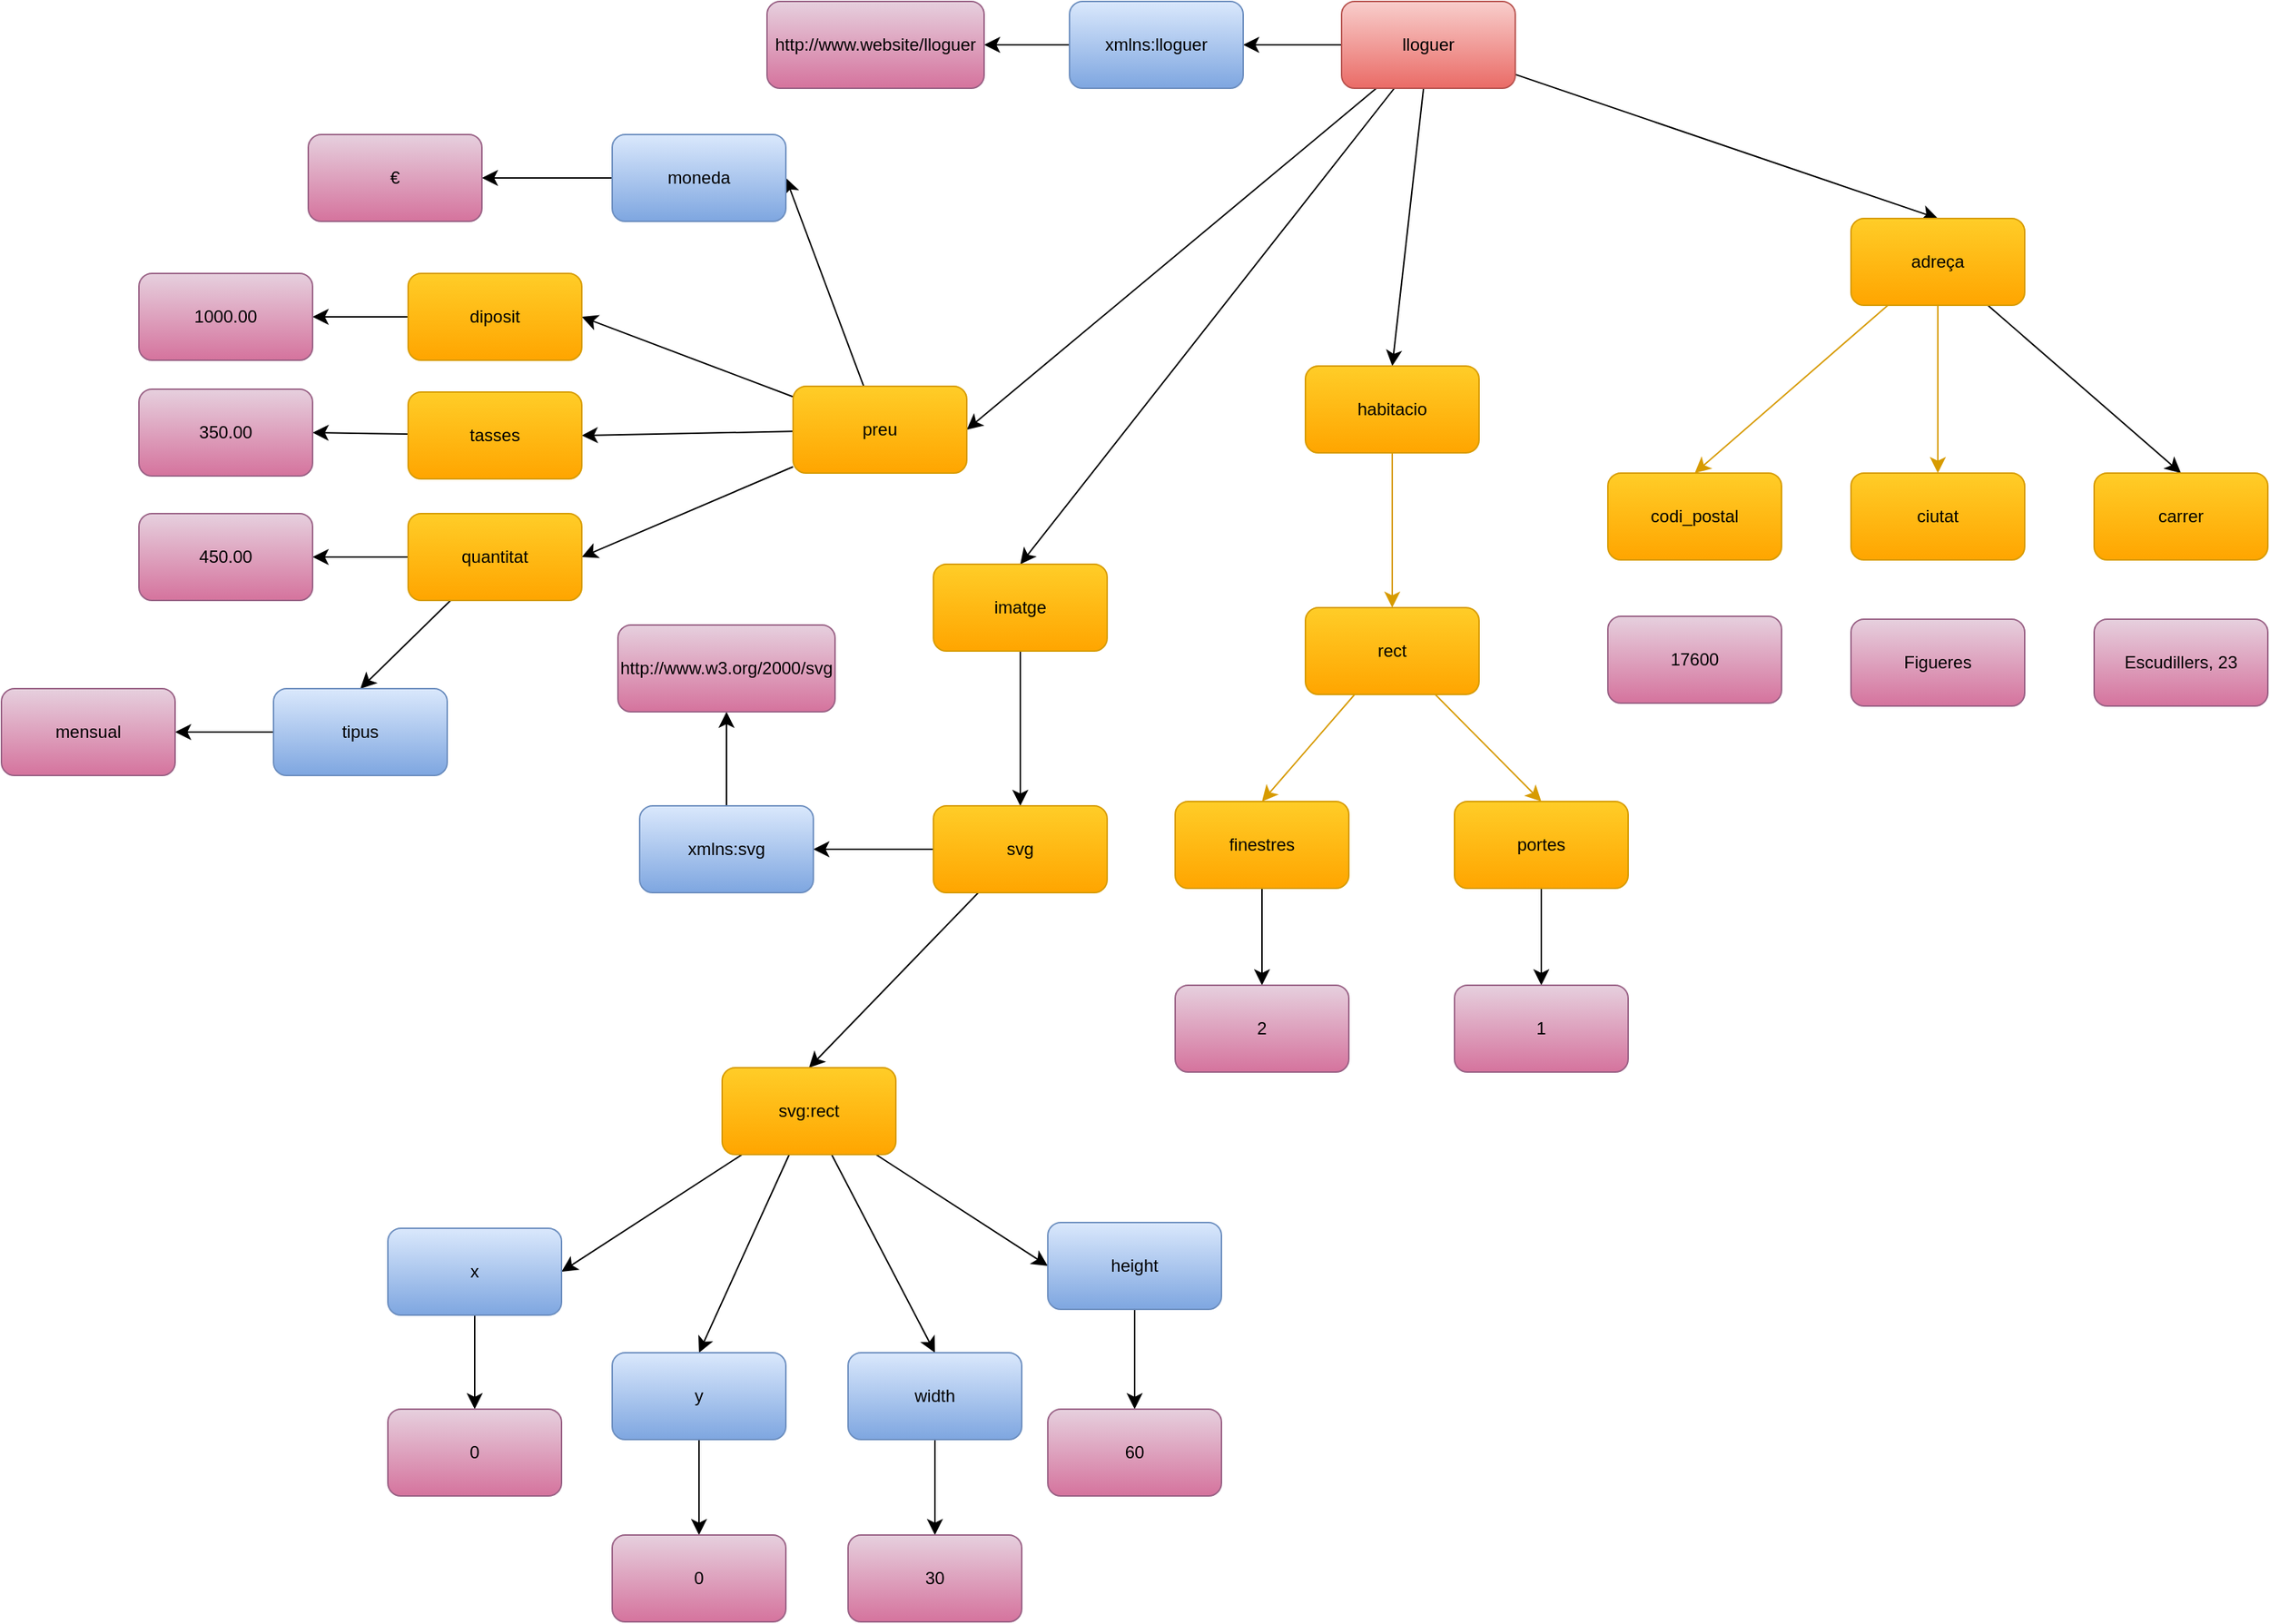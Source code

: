 <mxfile version="24.7.16">
  <diagram name="Página-1" id="BwyvmdqjcdfnjLDLSRpH">
    <mxGraphModel dx="3340" dy="1370" grid="0" gridSize="10" guides="1" tooltips="1" connect="1" arrows="1" fold="1" page="0" pageScale="1" pageWidth="827" pageHeight="1169" math="0" shadow="0">
      <root>
        <mxCell id="0" />
        <mxCell id="1" parent="0" />
        <mxCell id="SM932kIX6GgoQ4ExuH_k-5" style="edgeStyle=none;curved=1;rounded=0;orthogonalLoop=1;jettySize=auto;html=1;entryX=1;entryY=0.5;entryDx=0;entryDy=0;fontSize=12;startSize=8;endSize=8;" edge="1" parent="1" source="SM932kIX6GgoQ4ExuH_k-1" target="SM932kIX6GgoQ4ExuH_k-2">
          <mxGeometry relative="1" as="geometry" />
        </mxCell>
        <mxCell id="SM932kIX6GgoQ4ExuH_k-11" style="edgeStyle=none;curved=1;rounded=0;orthogonalLoop=1;jettySize=auto;html=1;entryX=0.5;entryY=0;entryDx=0;entryDy=0;fontSize=12;startSize=8;endSize=8;" edge="1" parent="1" source="SM932kIX6GgoQ4ExuH_k-1" target="SM932kIX6GgoQ4ExuH_k-6">
          <mxGeometry relative="1" as="geometry" />
        </mxCell>
        <mxCell id="SM932kIX6GgoQ4ExuH_k-12" style="edgeStyle=none;curved=1;rounded=0;orthogonalLoop=1;jettySize=auto;html=1;entryX=0.5;entryY=0;entryDx=0;entryDy=0;fontSize=12;startSize=8;endSize=8;" edge="1" parent="1" source="SM932kIX6GgoQ4ExuH_k-1" target="SM932kIX6GgoQ4ExuH_k-8">
          <mxGeometry relative="1" as="geometry" />
        </mxCell>
        <mxCell id="SM932kIX6GgoQ4ExuH_k-31" style="edgeStyle=none;curved=1;rounded=0;orthogonalLoop=1;jettySize=auto;html=1;entryX=0.5;entryY=0;entryDx=0;entryDy=0;fontSize=12;startSize=8;endSize=8;" edge="1" parent="1" source="SM932kIX6GgoQ4ExuH_k-1" target="SM932kIX6GgoQ4ExuH_k-30">
          <mxGeometry relative="1" as="geometry" />
        </mxCell>
        <mxCell id="SM932kIX6GgoQ4ExuH_k-49" style="edgeStyle=none;curved=1;rounded=0;orthogonalLoop=1;jettySize=auto;html=1;entryX=1;entryY=0.5;entryDx=0;entryDy=0;fontSize=12;startSize=8;endSize=8;" edge="1" parent="1" source="SM932kIX6GgoQ4ExuH_k-1" target="SM932kIX6GgoQ4ExuH_k-48">
          <mxGeometry relative="1" as="geometry" />
        </mxCell>
        <mxCell id="SM932kIX6GgoQ4ExuH_k-1" value="lloguer" style="rounded=1;whiteSpace=wrap;html=1;fillColor=#f8cecc;strokeColor=#b85450;gradientColor=#ea6b66;" vertex="1" parent="1">
          <mxGeometry x="112" y="33" width="120" height="60" as="geometry" />
        </mxCell>
        <mxCell id="SM932kIX6GgoQ4ExuH_k-4" style="edgeStyle=none;curved=1;rounded=0;orthogonalLoop=1;jettySize=auto;html=1;entryX=1;entryY=0.5;entryDx=0;entryDy=0;fontSize=12;startSize=8;endSize=8;" edge="1" parent="1" source="SM932kIX6GgoQ4ExuH_k-2" target="SM932kIX6GgoQ4ExuH_k-3">
          <mxGeometry relative="1" as="geometry" />
        </mxCell>
        <mxCell id="SM932kIX6GgoQ4ExuH_k-2" value="xmlns:lloguer" style="rounded=1;whiteSpace=wrap;html=1;fillColor=#dae8fc;strokeColor=#6c8ebf;gradientColor=#7ea6e0;" vertex="1" parent="1">
          <mxGeometry x="-76" y="33" width="120" height="60" as="geometry" />
        </mxCell>
        <mxCell id="SM932kIX6GgoQ4ExuH_k-3" value="http://www.website/lloguer" style="rounded=1;whiteSpace=wrap;html=1;fillColor=#e6d0de;strokeColor=#996185;gradientColor=#d5739d;" vertex="1" parent="1">
          <mxGeometry x="-285" y="33" width="150" height="60" as="geometry" />
        </mxCell>
        <mxCell id="SM932kIX6GgoQ4ExuH_k-13" style="edgeStyle=none;curved=1;rounded=0;orthogonalLoop=1;jettySize=auto;html=1;entryX=0.5;entryY=0;entryDx=0;entryDy=0;fontSize=12;startSize=8;endSize=8;fillColor=#ffcd28;gradientColor=#ffa500;strokeColor=#d79b00;" edge="1" parent="1" source="SM932kIX6GgoQ4ExuH_k-6" target="SM932kIX6GgoQ4ExuH_k-9">
          <mxGeometry relative="1" as="geometry" />
        </mxCell>
        <mxCell id="SM932kIX6GgoQ4ExuH_k-14" style="edgeStyle=none;curved=1;rounded=0;orthogonalLoop=1;jettySize=auto;html=1;entryX=0.5;entryY=0;entryDx=0;entryDy=0;fontSize=12;startSize=8;endSize=8;fillColor=#ffcd28;gradientColor=#ffa500;strokeColor=#d79b00;" edge="1" parent="1" source="SM932kIX6GgoQ4ExuH_k-6" target="SM932kIX6GgoQ4ExuH_k-7">
          <mxGeometry relative="1" as="geometry" />
        </mxCell>
        <mxCell id="SM932kIX6GgoQ4ExuH_k-24" style="edgeStyle=none;curved=1;rounded=0;orthogonalLoop=1;jettySize=auto;html=1;entryX=0.5;entryY=0;entryDx=0;entryDy=0;fontSize=12;startSize=8;endSize=8;" edge="1" parent="1" source="SM932kIX6GgoQ4ExuH_k-6" target="SM932kIX6GgoQ4ExuH_k-23">
          <mxGeometry relative="1" as="geometry" />
        </mxCell>
        <mxCell id="SM932kIX6GgoQ4ExuH_k-6" value="adreça" style="rounded=1;whiteSpace=wrap;html=1;fillColor=#ffcd28;strokeColor=#d79b00;gradientColor=#ffa500;" vertex="1" parent="1">
          <mxGeometry x="464" y="183" width="120" height="60" as="geometry" />
        </mxCell>
        <mxCell id="SM932kIX6GgoQ4ExuH_k-7" value="ciutat" style="rounded=1;whiteSpace=wrap;html=1;fillColor=#ffcd28;strokeColor=#d79b00;gradientColor=#ffa500;" vertex="1" parent="1">
          <mxGeometry x="464" y="359" width="120" height="60" as="geometry" />
        </mxCell>
        <mxCell id="SM932kIX6GgoQ4ExuH_k-18" style="edgeStyle=none;curved=1;rounded=0;orthogonalLoop=1;jettySize=auto;html=1;entryX=0.5;entryY=0;entryDx=0;entryDy=0;fontSize=12;startSize=8;endSize=8;fillColor=#ffcd28;gradientColor=#ffa500;strokeColor=#d79b00;" edge="1" parent="1" source="SM932kIX6GgoQ4ExuH_k-8" target="SM932kIX6GgoQ4ExuH_k-15">
          <mxGeometry relative="1" as="geometry" />
        </mxCell>
        <mxCell id="SM932kIX6GgoQ4ExuH_k-8" value="habitacio" style="rounded=1;whiteSpace=wrap;html=1;fillColor=#ffcd28;strokeColor=#d79b00;gradientColor=#ffa500;" vertex="1" parent="1">
          <mxGeometry x="87" y="285" width="120" height="60" as="geometry" />
        </mxCell>
        <mxCell id="SM932kIX6GgoQ4ExuH_k-9" value="codi_postal" style="rounded=1;whiteSpace=wrap;html=1;fillColor=#ffcd28;strokeColor=#d79b00;gradientColor=#ffa500;" vertex="1" parent="1">
          <mxGeometry x="296" y="359" width="120" height="60" as="geometry" />
        </mxCell>
        <mxCell id="SM932kIX6GgoQ4ExuH_k-19" style="edgeStyle=none;curved=1;rounded=0;orthogonalLoop=1;jettySize=auto;html=1;entryX=0.5;entryY=0;entryDx=0;entryDy=0;fontSize=12;startSize=8;endSize=8;fillColor=#ffcd28;gradientColor=#ffa500;strokeColor=#d79b00;" edge="1" parent="1" source="SM932kIX6GgoQ4ExuH_k-15" target="SM932kIX6GgoQ4ExuH_k-17">
          <mxGeometry relative="1" as="geometry" />
        </mxCell>
        <mxCell id="SM932kIX6GgoQ4ExuH_k-20" style="edgeStyle=none;curved=1;rounded=0;orthogonalLoop=1;jettySize=auto;html=1;entryX=0.5;entryY=0;entryDx=0;entryDy=0;fontSize=12;startSize=8;endSize=8;fillColor=#ffcd28;gradientColor=#ffa500;strokeColor=#d79b00;" edge="1" parent="1" source="SM932kIX6GgoQ4ExuH_k-15" target="SM932kIX6GgoQ4ExuH_k-16">
          <mxGeometry relative="1" as="geometry" />
        </mxCell>
        <mxCell id="SM932kIX6GgoQ4ExuH_k-15" value="rect" style="rounded=1;whiteSpace=wrap;html=1;fillColor=#ffcd28;strokeColor=#d79b00;gradientColor=#ffa500;" vertex="1" parent="1">
          <mxGeometry x="87" y="452" width="120" height="60" as="geometry" />
        </mxCell>
        <mxCell id="SM932kIX6GgoQ4ExuH_k-28" style="edgeStyle=none;curved=1;rounded=0;orthogonalLoop=1;jettySize=auto;html=1;entryX=0.5;entryY=0;entryDx=0;entryDy=0;fontSize=12;startSize=8;endSize=8;" edge="1" parent="1" source="SM932kIX6GgoQ4ExuH_k-16" target="SM932kIX6GgoQ4ExuH_k-26">
          <mxGeometry relative="1" as="geometry" />
        </mxCell>
        <mxCell id="SM932kIX6GgoQ4ExuH_k-16" value="finestres" style="rounded=1;whiteSpace=wrap;html=1;fillColor=#ffcd28;strokeColor=#d79b00;gradientColor=#ffa500;" vertex="1" parent="1">
          <mxGeometry x="-3" y="586" width="120" height="60" as="geometry" />
        </mxCell>
        <mxCell id="SM932kIX6GgoQ4ExuH_k-29" style="edgeStyle=none;curved=1;rounded=0;orthogonalLoop=1;jettySize=auto;html=1;fontSize=12;startSize=8;endSize=8;entryX=0.5;entryY=0;entryDx=0;entryDy=0;" edge="1" parent="1" source="SM932kIX6GgoQ4ExuH_k-17" target="SM932kIX6GgoQ4ExuH_k-27">
          <mxGeometry relative="1" as="geometry" />
        </mxCell>
        <mxCell id="SM932kIX6GgoQ4ExuH_k-17" value="portes" style="rounded=1;whiteSpace=wrap;html=1;fillColor=#ffcd28;strokeColor=#d79b00;gradientColor=#ffa500;" vertex="1" parent="1">
          <mxGeometry x="190" y="586" width="120" height="60" as="geometry" />
        </mxCell>
        <mxCell id="SM932kIX6GgoQ4ExuH_k-21" value="17600" style="rounded=1;whiteSpace=wrap;html=1;fillColor=#e6d0de;strokeColor=#996185;gradientColor=#d5739d;" vertex="1" parent="1">
          <mxGeometry x="296" y="458" width="120" height="60" as="geometry" />
        </mxCell>
        <mxCell id="SM932kIX6GgoQ4ExuH_k-22" value="Figueres" style="rounded=1;whiteSpace=wrap;html=1;fillColor=#e6d0de;strokeColor=#996185;gradientColor=#d5739d;" vertex="1" parent="1">
          <mxGeometry x="464" y="460" width="120" height="60" as="geometry" />
        </mxCell>
        <mxCell id="SM932kIX6GgoQ4ExuH_k-23" value="carrer" style="rounded=1;whiteSpace=wrap;html=1;fillColor=#ffcd28;strokeColor=#d79b00;gradientColor=#ffa500;" vertex="1" parent="1">
          <mxGeometry x="632" y="359" width="120" height="60" as="geometry" />
        </mxCell>
        <mxCell id="SM932kIX6GgoQ4ExuH_k-25" value="Escudillers, 23" style="rounded=1;whiteSpace=wrap;html=1;fillColor=#e6d0de;strokeColor=#996185;gradientColor=#d5739d;" vertex="1" parent="1">
          <mxGeometry x="632" y="460" width="120" height="60" as="geometry" />
        </mxCell>
        <mxCell id="SM932kIX6GgoQ4ExuH_k-26" value="2" style="rounded=1;whiteSpace=wrap;html=1;fillColor=#e6d0de;strokeColor=#996185;gradientColor=#d5739d;" vertex="1" parent="1">
          <mxGeometry x="-3" y="713" width="120" height="60" as="geometry" />
        </mxCell>
        <mxCell id="SM932kIX6GgoQ4ExuH_k-27" value="1" style="rounded=1;whiteSpace=wrap;html=1;fillColor=#e6d0de;strokeColor=#996185;gradientColor=#d5739d;" vertex="1" parent="1">
          <mxGeometry x="190" y="713" width="120" height="60" as="geometry" />
        </mxCell>
        <mxCell id="SM932kIX6GgoQ4ExuH_k-35" style="edgeStyle=none;curved=1;rounded=0;orthogonalLoop=1;jettySize=auto;html=1;entryX=0.5;entryY=0;entryDx=0;entryDy=0;fontSize=12;startSize=8;endSize=8;" edge="1" parent="1" source="SM932kIX6GgoQ4ExuH_k-30" target="SM932kIX6GgoQ4ExuH_k-32">
          <mxGeometry relative="1" as="geometry" />
        </mxCell>
        <mxCell id="SM932kIX6GgoQ4ExuH_k-30" value="imatge" style="rounded=1;whiteSpace=wrap;html=1;fillColor=#ffcd28;strokeColor=#d79b00;gradientColor=#ffa500;" vertex="1" parent="1">
          <mxGeometry x="-170" y="422" width="120" height="60" as="geometry" />
        </mxCell>
        <mxCell id="SM932kIX6GgoQ4ExuH_k-34" style="edgeStyle=none;curved=1;rounded=0;orthogonalLoop=1;jettySize=auto;html=1;entryX=1;entryY=0.5;entryDx=0;entryDy=0;fontSize=12;startSize=8;endSize=8;" edge="1" parent="1" source="SM932kIX6GgoQ4ExuH_k-32" target="SM932kIX6GgoQ4ExuH_k-33">
          <mxGeometry relative="1" as="geometry" />
        </mxCell>
        <mxCell id="SM932kIX6GgoQ4ExuH_k-39" style="edgeStyle=none;curved=1;rounded=0;orthogonalLoop=1;jettySize=auto;html=1;entryX=0.5;entryY=0;entryDx=0;entryDy=0;fontSize=12;startSize=8;endSize=8;" edge="1" parent="1" source="SM932kIX6GgoQ4ExuH_k-32" target="SM932kIX6GgoQ4ExuH_k-38">
          <mxGeometry relative="1" as="geometry" />
        </mxCell>
        <mxCell id="SM932kIX6GgoQ4ExuH_k-32" value="svg" style="rounded=1;whiteSpace=wrap;html=1;fillColor=#ffcd28;strokeColor=#d79b00;gradientColor=#ffa500;" vertex="1" parent="1">
          <mxGeometry x="-170" y="589" width="120" height="60" as="geometry" />
        </mxCell>
        <mxCell id="SM932kIX6GgoQ4ExuH_k-37" style="edgeStyle=none;curved=1;rounded=0;orthogonalLoop=1;jettySize=auto;html=1;entryX=0.5;entryY=1;entryDx=0;entryDy=0;fontSize=12;startSize=8;endSize=8;" edge="1" parent="1" source="SM932kIX6GgoQ4ExuH_k-33" target="SM932kIX6GgoQ4ExuH_k-36">
          <mxGeometry relative="1" as="geometry" />
        </mxCell>
        <mxCell id="SM932kIX6GgoQ4ExuH_k-33" value="xmlns:svg" style="rounded=1;whiteSpace=wrap;html=1;fillColor=#dae8fc;strokeColor=#6c8ebf;gradientColor=#7ea6e0;" vertex="1" parent="1">
          <mxGeometry x="-373" y="589" width="120" height="60" as="geometry" />
        </mxCell>
        <mxCell id="SM932kIX6GgoQ4ExuH_k-36" value="http://www.w3.org/2000/svg" style="rounded=1;whiteSpace=wrap;html=1;fillColor=#e6d0de;strokeColor=#996185;gradientColor=#d5739d;" vertex="1" parent="1">
          <mxGeometry x="-388" y="464" width="150" height="60" as="geometry" />
        </mxCell>
        <mxCell id="SM932kIX6GgoQ4ExuH_k-44" style="edgeStyle=none;curved=1;rounded=0;orthogonalLoop=1;jettySize=auto;html=1;entryX=1;entryY=0.5;entryDx=0;entryDy=0;fontSize=12;startSize=8;endSize=8;" edge="1" parent="1" source="SM932kIX6GgoQ4ExuH_k-38" target="SM932kIX6GgoQ4ExuH_k-40">
          <mxGeometry relative="1" as="geometry" />
        </mxCell>
        <mxCell id="SM932kIX6GgoQ4ExuH_k-45" style="edgeStyle=none;curved=1;rounded=0;orthogonalLoop=1;jettySize=auto;html=1;entryX=0.5;entryY=0;entryDx=0;entryDy=0;fontSize=12;startSize=8;endSize=8;" edge="1" parent="1" source="SM932kIX6GgoQ4ExuH_k-38" target="SM932kIX6GgoQ4ExuH_k-41">
          <mxGeometry relative="1" as="geometry" />
        </mxCell>
        <mxCell id="SM932kIX6GgoQ4ExuH_k-46" style="edgeStyle=none;curved=1;rounded=0;orthogonalLoop=1;jettySize=auto;html=1;entryX=0.5;entryY=0;entryDx=0;entryDy=0;fontSize=12;startSize=8;endSize=8;" edge="1" parent="1" source="SM932kIX6GgoQ4ExuH_k-38" target="SM932kIX6GgoQ4ExuH_k-42">
          <mxGeometry relative="1" as="geometry" />
        </mxCell>
        <mxCell id="SM932kIX6GgoQ4ExuH_k-47" style="edgeStyle=none;curved=1;rounded=0;orthogonalLoop=1;jettySize=auto;html=1;entryX=0;entryY=0.5;entryDx=0;entryDy=0;fontSize=12;startSize=8;endSize=8;" edge="1" parent="1" source="SM932kIX6GgoQ4ExuH_k-38" target="SM932kIX6GgoQ4ExuH_k-43">
          <mxGeometry relative="1" as="geometry" />
        </mxCell>
        <mxCell id="SM932kIX6GgoQ4ExuH_k-38" value="svg:rect" style="rounded=1;whiteSpace=wrap;html=1;fillColor=#ffcd28;strokeColor=#d79b00;gradientColor=#ffa500;" vertex="1" parent="1">
          <mxGeometry x="-316" y="770" width="120" height="60" as="geometry" />
        </mxCell>
        <mxCell id="SM932kIX6GgoQ4ExuH_k-77" style="edgeStyle=none;curved=1;rounded=0;orthogonalLoop=1;jettySize=auto;html=1;entryX=0.5;entryY=0;entryDx=0;entryDy=0;fontSize=12;startSize=8;endSize=8;" edge="1" parent="1" source="SM932kIX6GgoQ4ExuH_k-40" target="SM932kIX6GgoQ4ExuH_k-73">
          <mxGeometry relative="1" as="geometry" />
        </mxCell>
        <mxCell id="SM932kIX6GgoQ4ExuH_k-40" value="x" style="rounded=1;whiteSpace=wrap;html=1;fillColor=#dae8fc;strokeColor=#6c8ebf;gradientColor=#7ea6e0;" vertex="1" parent="1">
          <mxGeometry x="-547" y="881" width="120" height="60" as="geometry" />
        </mxCell>
        <mxCell id="SM932kIX6GgoQ4ExuH_k-78" style="edgeStyle=none;curved=1;rounded=0;orthogonalLoop=1;jettySize=auto;html=1;entryX=0.5;entryY=0;entryDx=0;entryDy=0;fontSize=12;startSize=8;endSize=8;" edge="1" parent="1" source="SM932kIX6GgoQ4ExuH_k-41" target="SM932kIX6GgoQ4ExuH_k-74">
          <mxGeometry relative="1" as="geometry" />
        </mxCell>
        <mxCell id="SM932kIX6GgoQ4ExuH_k-41" value="y" style="rounded=1;whiteSpace=wrap;html=1;fillColor=#dae8fc;strokeColor=#6c8ebf;gradientColor=#7ea6e0;" vertex="1" parent="1">
          <mxGeometry x="-392" y="967" width="120" height="60" as="geometry" />
        </mxCell>
        <mxCell id="SM932kIX6GgoQ4ExuH_k-79" style="edgeStyle=none;curved=1;rounded=0;orthogonalLoop=1;jettySize=auto;html=1;entryX=0.5;entryY=0;entryDx=0;entryDy=0;fontSize=12;startSize=8;endSize=8;" edge="1" parent="1" source="SM932kIX6GgoQ4ExuH_k-42" target="SM932kIX6GgoQ4ExuH_k-75">
          <mxGeometry relative="1" as="geometry" />
        </mxCell>
        <mxCell id="SM932kIX6GgoQ4ExuH_k-42" value="width" style="rounded=1;whiteSpace=wrap;html=1;fillColor=#dae8fc;strokeColor=#6c8ebf;gradientColor=#7ea6e0;" vertex="1" parent="1">
          <mxGeometry x="-229" y="967" width="120" height="60" as="geometry" />
        </mxCell>
        <mxCell id="SM932kIX6GgoQ4ExuH_k-80" style="edgeStyle=none;curved=1;rounded=0;orthogonalLoop=1;jettySize=auto;html=1;entryX=0.5;entryY=0;entryDx=0;entryDy=0;fontSize=12;startSize=8;endSize=8;" edge="1" parent="1" source="SM932kIX6GgoQ4ExuH_k-43" target="SM932kIX6GgoQ4ExuH_k-76">
          <mxGeometry relative="1" as="geometry" />
        </mxCell>
        <mxCell id="SM932kIX6GgoQ4ExuH_k-43" value="height" style="rounded=1;whiteSpace=wrap;html=1;fillColor=#dae8fc;strokeColor=#6c8ebf;gradientColor=#7ea6e0;" vertex="1" parent="1">
          <mxGeometry x="-91" y="877" width="120" height="60" as="geometry" />
        </mxCell>
        <mxCell id="SM932kIX6GgoQ4ExuH_k-55" style="edgeStyle=none;curved=1;rounded=0;orthogonalLoop=1;jettySize=auto;html=1;entryX=1;entryY=0.5;entryDx=0;entryDy=0;fontSize=12;startSize=8;endSize=8;" edge="1" parent="1" source="SM932kIX6GgoQ4ExuH_k-48" target="SM932kIX6GgoQ4ExuH_k-50">
          <mxGeometry relative="1" as="geometry" />
        </mxCell>
        <mxCell id="SM932kIX6GgoQ4ExuH_k-59" style="edgeStyle=none;curved=1;rounded=0;orthogonalLoop=1;jettySize=auto;html=1;entryX=1;entryY=0.5;entryDx=0;entryDy=0;fontSize=12;startSize=8;endSize=8;" edge="1" parent="1" source="SM932kIX6GgoQ4ExuH_k-48" target="SM932kIX6GgoQ4ExuH_k-56">
          <mxGeometry relative="1" as="geometry" />
        </mxCell>
        <mxCell id="SM932kIX6GgoQ4ExuH_k-60" style="edgeStyle=none;curved=1;rounded=0;orthogonalLoop=1;jettySize=auto;html=1;entryX=1;entryY=0.5;entryDx=0;entryDy=0;fontSize=12;startSize=8;endSize=8;" edge="1" parent="1" source="SM932kIX6GgoQ4ExuH_k-48" target="SM932kIX6GgoQ4ExuH_k-57">
          <mxGeometry relative="1" as="geometry" />
        </mxCell>
        <mxCell id="SM932kIX6GgoQ4ExuH_k-62" style="edgeStyle=none;curved=1;rounded=0;orthogonalLoop=1;jettySize=auto;html=1;entryX=1;entryY=0.5;entryDx=0;entryDy=0;fontSize=12;startSize=8;endSize=8;" edge="1" parent="1" source="SM932kIX6GgoQ4ExuH_k-48" target="SM932kIX6GgoQ4ExuH_k-58">
          <mxGeometry relative="1" as="geometry" />
        </mxCell>
        <mxCell id="SM932kIX6GgoQ4ExuH_k-48" value="preu" style="rounded=1;whiteSpace=wrap;html=1;fillColor=#ffcd28;strokeColor=#d79b00;gradientColor=#ffa500;" vertex="1" parent="1">
          <mxGeometry x="-267" y="299" width="120" height="60" as="geometry" />
        </mxCell>
        <mxCell id="SM932kIX6GgoQ4ExuH_k-54" style="edgeStyle=none;curved=1;rounded=0;orthogonalLoop=1;jettySize=auto;html=1;entryX=1;entryY=0.5;entryDx=0;entryDy=0;fontSize=12;startSize=8;endSize=8;" edge="1" parent="1" source="SM932kIX6GgoQ4ExuH_k-50" target="SM932kIX6GgoQ4ExuH_k-53">
          <mxGeometry relative="1" as="geometry" />
        </mxCell>
        <mxCell id="SM932kIX6GgoQ4ExuH_k-50" value="moneda" style="rounded=1;whiteSpace=wrap;html=1;fillColor=#dae8fc;strokeColor=#6c8ebf;gradientColor=#7ea6e0;" vertex="1" parent="1">
          <mxGeometry x="-392" y="125" width="120" height="60" as="geometry" />
        </mxCell>
        <mxCell id="SM932kIX6GgoQ4ExuH_k-53" value="€" style="rounded=1;whiteSpace=wrap;html=1;fillColor=#e6d0de;strokeColor=#996185;gradientColor=#d5739d;" vertex="1" parent="1">
          <mxGeometry x="-602" y="125" width="120" height="60" as="geometry" />
        </mxCell>
        <mxCell id="SM932kIX6GgoQ4ExuH_k-66" style="edgeStyle=none;curved=1;rounded=0;orthogonalLoop=1;jettySize=auto;html=1;entryX=1;entryY=0.5;entryDx=0;entryDy=0;fontSize=12;startSize=8;endSize=8;" edge="1" parent="1" source="SM932kIX6GgoQ4ExuH_k-56" target="SM932kIX6GgoQ4ExuH_k-63">
          <mxGeometry relative="1" as="geometry" />
        </mxCell>
        <mxCell id="SM932kIX6GgoQ4ExuH_k-56" value="diposit" style="rounded=1;whiteSpace=wrap;html=1;fillColor=#ffcd28;strokeColor=#d79b00;gradientColor=#ffa500;" vertex="1" parent="1">
          <mxGeometry x="-533" y="221" width="120" height="60" as="geometry" />
        </mxCell>
        <mxCell id="SM932kIX6GgoQ4ExuH_k-67" style="edgeStyle=none;curved=1;rounded=0;orthogonalLoop=1;jettySize=auto;html=1;entryX=1;entryY=0.5;entryDx=0;entryDy=0;fontSize=12;startSize=8;endSize=8;" edge="1" parent="1" source="SM932kIX6GgoQ4ExuH_k-57" target="SM932kIX6GgoQ4ExuH_k-64">
          <mxGeometry relative="1" as="geometry" />
        </mxCell>
        <mxCell id="SM932kIX6GgoQ4ExuH_k-57" value="tasses" style="rounded=1;whiteSpace=wrap;html=1;fillColor=#ffcd28;strokeColor=#d79b00;gradientColor=#ffa500;" vertex="1" parent="1">
          <mxGeometry x="-533" y="303" width="120" height="60" as="geometry" />
        </mxCell>
        <mxCell id="SM932kIX6GgoQ4ExuH_k-68" style="edgeStyle=none;curved=1;rounded=0;orthogonalLoop=1;jettySize=auto;html=1;entryX=1;entryY=0.5;entryDx=0;entryDy=0;fontSize=12;startSize=8;endSize=8;" edge="1" parent="1" source="SM932kIX6GgoQ4ExuH_k-58" target="SM932kIX6GgoQ4ExuH_k-65">
          <mxGeometry relative="1" as="geometry" />
        </mxCell>
        <mxCell id="SM932kIX6GgoQ4ExuH_k-70" style="edgeStyle=none;curved=1;rounded=0;orthogonalLoop=1;jettySize=auto;html=1;entryX=0.5;entryY=0;entryDx=0;entryDy=0;fontSize=12;startSize=8;endSize=8;" edge="1" parent="1" source="SM932kIX6GgoQ4ExuH_k-58" target="SM932kIX6GgoQ4ExuH_k-69">
          <mxGeometry relative="1" as="geometry" />
        </mxCell>
        <mxCell id="SM932kIX6GgoQ4ExuH_k-58" value="quantitat" style="rounded=1;whiteSpace=wrap;html=1;fillColor=#ffcd28;strokeColor=#d79b00;gradientColor=#ffa500;" vertex="1" parent="1">
          <mxGeometry x="-533" y="387" width="120" height="60" as="geometry" />
        </mxCell>
        <mxCell id="SM932kIX6GgoQ4ExuH_k-63" value="1000.00" style="rounded=1;whiteSpace=wrap;html=1;fillColor=#e6d0de;strokeColor=#996185;gradientColor=#d5739d;" vertex="1" parent="1">
          <mxGeometry x="-719" y="221" width="120" height="60" as="geometry" />
        </mxCell>
        <mxCell id="SM932kIX6GgoQ4ExuH_k-64" value="350.00" style="rounded=1;whiteSpace=wrap;html=1;fillColor=#e6d0de;strokeColor=#996185;gradientColor=#d5739d;" vertex="1" parent="1">
          <mxGeometry x="-719" y="301" width="120" height="60" as="geometry" />
        </mxCell>
        <mxCell id="SM932kIX6GgoQ4ExuH_k-65" value="450.00" style="rounded=1;whiteSpace=wrap;html=1;fillColor=#e6d0de;strokeColor=#996185;gradientColor=#d5739d;" vertex="1" parent="1">
          <mxGeometry x="-719" y="387" width="120" height="60" as="geometry" />
        </mxCell>
        <mxCell id="SM932kIX6GgoQ4ExuH_k-72" style="edgeStyle=none;curved=1;rounded=0;orthogonalLoop=1;jettySize=auto;html=1;entryX=1;entryY=0.5;entryDx=0;entryDy=0;fontSize=12;startSize=8;endSize=8;" edge="1" parent="1" source="SM932kIX6GgoQ4ExuH_k-69" target="SM932kIX6GgoQ4ExuH_k-71">
          <mxGeometry relative="1" as="geometry" />
        </mxCell>
        <mxCell id="SM932kIX6GgoQ4ExuH_k-69" value="tipus" style="rounded=1;whiteSpace=wrap;html=1;fillColor=#dae8fc;strokeColor=#6c8ebf;gradientColor=#7ea6e0;" vertex="1" parent="1">
          <mxGeometry x="-626" y="508" width="120" height="60" as="geometry" />
        </mxCell>
        <mxCell id="SM932kIX6GgoQ4ExuH_k-71" value="mensual" style="rounded=1;whiteSpace=wrap;html=1;fillColor=#e6d0de;strokeColor=#996185;gradientColor=#d5739d;" vertex="1" parent="1">
          <mxGeometry x="-814" y="508" width="120" height="60" as="geometry" />
        </mxCell>
        <mxCell id="SM932kIX6GgoQ4ExuH_k-73" value="0" style="rounded=1;whiteSpace=wrap;html=1;fillColor=#e6d0de;strokeColor=#996185;gradientColor=#d5739d;" vertex="1" parent="1">
          <mxGeometry x="-547" y="1006" width="120" height="60" as="geometry" />
        </mxCell>
        <mxCell id="SM932kIX6GgoQ4ExuH_k-74" value="0" style="rounded=1;whiteSpace=wrap;html=1;fillColor=#e6d0de;strokeColor=#996185;gradientColor=#d5739d;" vertex="1" parent="1">
          <mxGeometry x="-392" y="1093" width="120" height="60" as="geometry" />
        </mxCell>
        <mxCell id="SM932kIX6GgoQ4ExuH_k-75" value="30" style="rounded=1;whiteSpace=wrap;html=1;fillColor=#e6d0de;strokeColor=#996185;gradientColor=#d5739d;" vertex="1" parent="1">
          <mxGeometry x="-229" y="1093" width="120" height="60" as="geometry" />
        </mxCell>
        <mxCell id="SM932kIX6GgoQ4ExuH_k-76" value="60" style="rounded=1;whiteSpace=wrap;html=1;fillColor=#e6d0de;strokeColor=#996185;gradientColor=#d5739d;" vertex="1" parent="1">
          <mxGeometry x="-91" y="1006" width="120" height="60" as="geometry" />
        </mxCell>
      </root>
    </mxGraphModel>
  </diagram>
</mxfile>
